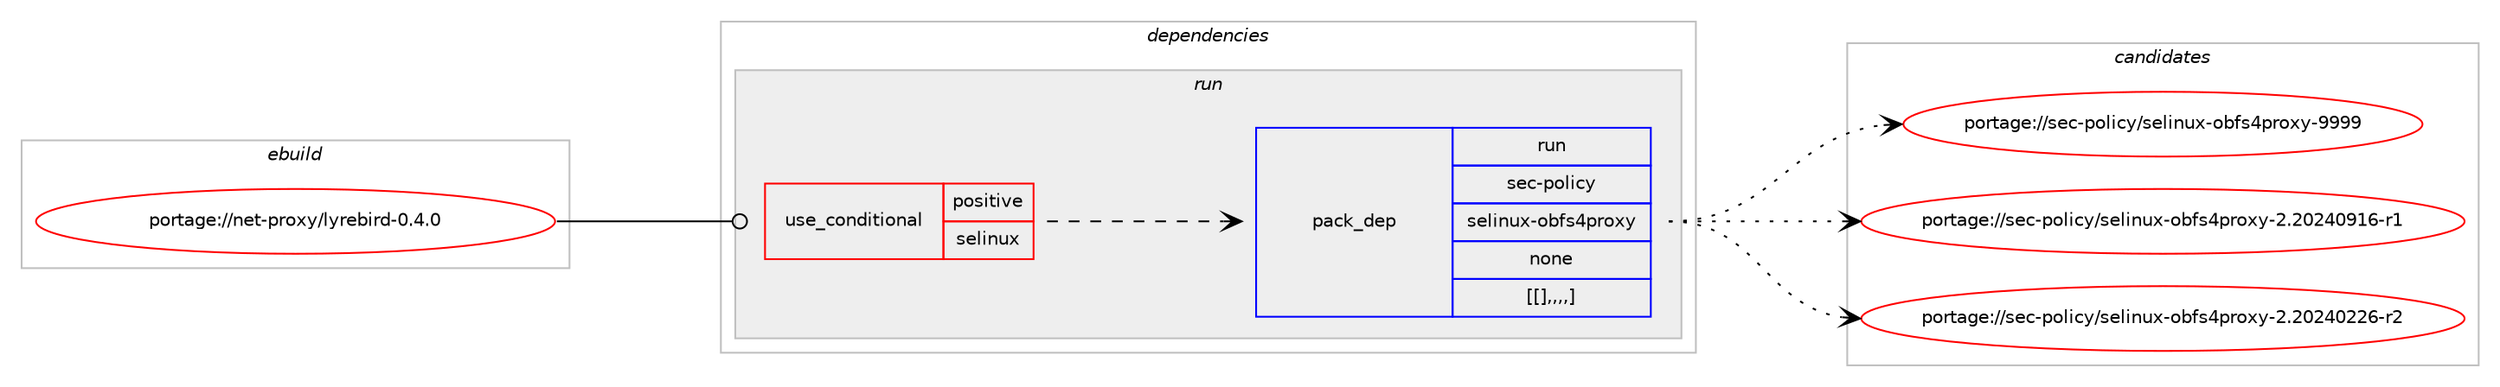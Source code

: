 digraph prolog {

# *************
# Graph options
# *************

newrank=true;
concentrate=true;
compound=true;
graph [rankdir=LR,fontname=Helvetica,fontsize=10,ranksep=1.5];#, ranksep=2.5, nodesep=0.2];
edge  [arrowhead=vee];
node  [fontname=Helvetica,fontsize=10];

# **********
# The ebuild
# **********

subgraph cluster_leftcol {
color=gray;
label=<<i>ebuild</i>>;
id [label="portage://net-proxy/lyrebird-0.4.0", color=red, width=4, href="../net-proxy/lyrebird-0.4.0.svg"];
}

# ****************
# The dependencies
# ****************

subgraph cluster_midcol {
color=gray;
label=<<i>dependencies</i>>;
subgraph cluster_compile {
fillcolor="#eeeeee";
style=filled;
label=<<i>compile</i>>;
}
subgraph cluster_compileandrun {
fillcolor="#eeeeee";
style=filled;
label=<<i>compile and run</i>>;
}
subgraph cluster_run {
fillcolor="#eeeeee";
style=filled;
label=<<i>run</i>>;
subgraph cond94 {
dependency483 [label=<<TABLE BORDER="0" CELLBORDER="1" CELLSPACING="0" CELLPADDING="4"><TR><TD ROWSPAN="3" CELLPADDING="10">use_conditional</TD></TR><TR><TD>positive</TD></TR><TR><TD>selinux</TD></TR></TABLE>>, shape=none, color=red];
subgraph pack387 {
dependency500 [label=<<TABLE BORDER="0" CELLBORDER="1" CELLSPACING="0" CELLPADDING="4" WIDTH="220"><TR><TD ROWSPAN="6" CELLPADDING="30">pack_dep</TD></TR><TR><TD WIDTH="110">run</TD></TR><TR><TD>sec-policy</TD></TR><TR><TD>selinux-obfs4proxy</TD></TR><TR><TD>none</TD></TR><TR><TD>[[],,,,]</TD></TR></TABLE>>, shape=none, color=blue];
}
dependency483:e -> dependency500:w [weight=20,style="dashed",arrowhead="vee"];
}
id:e -> dependency483:w [weight=20,style="solid",arrowhead="odot"];
}
}

# **************
# The candidates
# **************

subgraph cluster_choices {
rank=same;
color=gray;
label=<<i>candidates</i>>;

subgraph choice282 {
color=black;
nodesep=1;
choice115101994511211110810599121471151011081051101171204511198102115521121141111201214557575757 [label="portage://sec-policy/selinux-obfs4proxy-9999", color=red, width=4,href="../sec-policy/selinux-obfs4proxy-9999.svg"];
choice1151019945112111108105991214711510110810511011712045111981021155211211411112012145504650485052485749544511449 [label="portage://sec-policy/selinux-obfs4proxy-2.20240916-r1", color=red, width=4,href="../sec-policy/selinux-obfs4proxy-2.20240916-r1.svg"];
choice1151019945112111108105991214711510110810511011712045111981021155211211411112012145504650485052485050544511450 [label="portage://sec-policy/selinux-obfs4proxy-2.20240226-r2", color=red, width=4,href="../sec-policy/selinux-obfs4proxy-2.20240226-r2.svg"];
dependency500:e -> choice115101994511211110810599121471151011081051101171204511198102115521121141111201214557575757:w [style=dotted,weight="100"];
dependency500:e -> choice1151019945112111108105991214711510110810511011712045111981021155211211411112012145504650485052485749544511449:w [style=dotted,weight="100"];
dependency500:e -> choice1151019945112111108105991214711510110810511011712045111981021155211211411112012145504650485052485050544511450:w [style=dotted,weight="100"];
}
}

}
